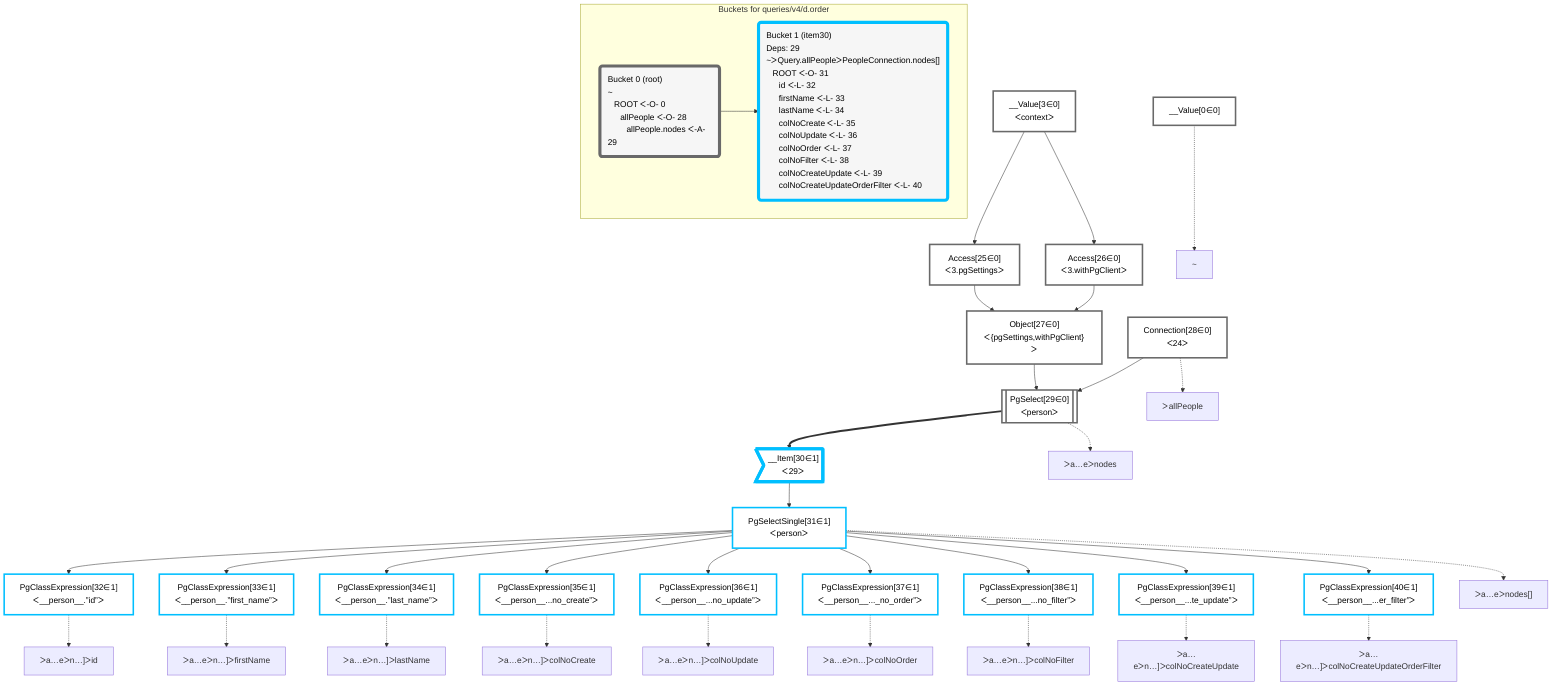 graph TD
    classDef path fill:#eee,stroke:#000,color:#000
    classDef plan fill:#fff,stroke-width:3px,color:#000
    classDef itemplan fill:#fff,stroke-width:6px,color:#000
    classDef sideeffectplan fill:#f00,stroke-width:6px,color:#000
    classDef bucket fill:#f6f6f6,color:#000,stroke-width:6px,text-align:left


    %% define plans
    __Value0["__Value[0∈0]"]:::plan
    __Value3["__Value[3∈0]<br />ᐸcontextᐳ"]:::plan
    Access25["Access[25∈0]<br />ᐸ3.pgSettingsᐳ"]:::plan
    Access26["Access[26∈0]<br />ᐸ3.withPgClientᐳ"]:::plan
    Object27["Object[27∈0]<br />ᐸ{pgSettings,withPgClient}ᐳ"]:::plan
    Connection28["Connection[28∈0]<br />ᐸ24ᐳ"]:::plan
    PgSelect29[["PgSelect[29∈0]<br />ᐸpersonᐳ"]]:::plan
    __Item30>"__Item[30∈1]<br />ᐸ29ᐳ"]:::itemplan
    PgSelectSingle31["PgSelectSingle[31∈1]<br />ᐸpersonᐳ"]:::plan
    PgClassExpression32["PgClassExpression[32∈1]<br />ᐸ__person__.”id”ᐳ"]:::plan
    PgClassExpression33["PgClassExpression[33∈1]<br />ᐸ__person__.”first_name”ᐳ"]:::plan
    PgClassExpression34["PgClassExpression[34∈1]<br />ᐸ__person__.”last_name”ᐳ"]:::plan
    PgClassExpression35["PgClassExpression[35∈1]<br />ᐸ__person__...no_create”ᐳ"]:::plan
    PgClassExpression36["PgClassExpression[36∈1]<br />ᐸ__person__...no_update”ᐳ"]:::plan
    PgClassExpression37["PgClassExpression[37∈1]<br />ᐸ__person__..._no_order”ᐳ"]:::plan
    PgClassExpression38["PgClassExpression[38∈1]<br />ᐸ__person__...no_filter”ᐳ"]:::plan
    PgClassExpression39["PgClassExpression[39∈1]<br />ᐸ__person__...te_update”ᐳ"]:::plan
    PgClassExpression40["PgClassExpression[40∈1]<br />ᐸ__person__...er_filter”ᐳ"]:::plan

    %% plan dependencies
    __Value3 --> Access25
    __Value3 --> Access26
    Access25 & Access26 --> Object27
    Object27 & Connection28 --> PgSelect29
    PgSelect29 ==> __Item30
    __Item30 --> PgSelectSingle31
    PgSelectSingle31 --> PgClassExpression32
    PgSelectSingle31 --> PgClassExpression33
    PgSelectSingle31 --> PgClassExpression34
    PgSelectSingle31 --> PgClassExpression35
    PgSelectSingle31 --> PgClassExpression36
    PgSelectSingle31 --> PgClassExpression37
    PgSelectSingle31 --> PgClassExpression38
    PgSelectSingle31 --> PgClassExpression39
    PgSelectSingle31 --> PgClassExpression40

    %% plan-to-path relationships
    P0["~"]
    __Value0 -.-> P0
    P28["ᐳallPeople"]
    Connection28 -.-> P28
    P29["ᐳa…eᐳnodes"]
    PgSelect29 -.-> P29
    P31["ᐳa…eᐳnodes[]"]
    PgSelectSingle31 -.-> P31
    P32["ᐳa…eᐳn…]ᐳid"]
    PgClassExpression32 -.-> P32
    P33["ᐳa…eᐳn…]ᐳfirstName"]
    PgClassExpression33 -.-> P33
    P34["ᐳa…eᐳn…]ᐳlastName"]
    PgClassExpression34 -.-> P34
    P35["ᐳa…eᐳn…]ᐳcolNoCreate"]
    PgClassExpression35 -.-> P35
    P36["ᐳa…eᐳn…]ᐳcolNoUpdate"]
    PgClassExpression36 -.-> P36
    P37["ᐳa…eᐳn…]ᐳcolNoOrder"]
    PgClassExpression37 -.-> P37
    P38["ᐳa…eᐳn…]ᐳcolNoFilter"]
    PgClassExpression38 -.-> P38
    P39["ᐳa…eᐳn…]ᐳcolNoCreateUpdate"]
    PgClassExpression39 -.-> P39
    P40["ᐳa…eᐳn…]ᐳcolNoCreateUpdateOrderFilter"]
    PgClassExpression40 -.-> P40

    subgraph "Buckets for queries/v4/d.order"
    Bucket0("Bucket 0 (root)<br />~<br />⠀ROOT ᐸ-O- 0<br />⠀⠀allPeople ᐸ-O- 28<br />⠀⠀⠀allPeople.nodes ᐸ-A- 29"):::bucket
    classDef bucket0 stroke:#696969
    class Bucket0,__Value0,__Value3,Access25,Access26,Object27,Connection28,PgSelect29 bucket0
    Bucket1("Bucket 1 (item30)<br />Deps: 29<br />~ᐳQuery.allPeopleᐳPeopleConnection.nodes[]<br />⠀ROOT ᐸ-O- 31<br />⠀⠀id ᐸ-L- 32<br />⠀⠀firstName ᐸ-L- 33<br />⠀⠀lastName ᐸ-L- 34<br />⠀⠀colNoCreate ᐸ-L- 35<br />⠀⠀colNoUpdate ᐸ-L- 36<br />⠀⠀colNoOrder ᐸ-L- 37<br />⠀⠀colNoFilter ᐸ-L- 38<br />⠀⠀colNoCreateUpdate ᐸ-L- 39<br />⠀⠀colNoCreateUpdateOrderFilter ᐸ-L- 40"):::bucket
    classDef bucket1 stroke:#00bfff
    class Bucket1,__Item30,PgSelectSingle31,PgClassExpression32,PgClassExpression33,PgClassExpression34,PgClassExpression35,PgClassExpression36,PgClassExpression37,PgClassExpression38,PgClassExpression39,PgClassExpression40 bucket1
    Bucket0 --> Bucket1
    end